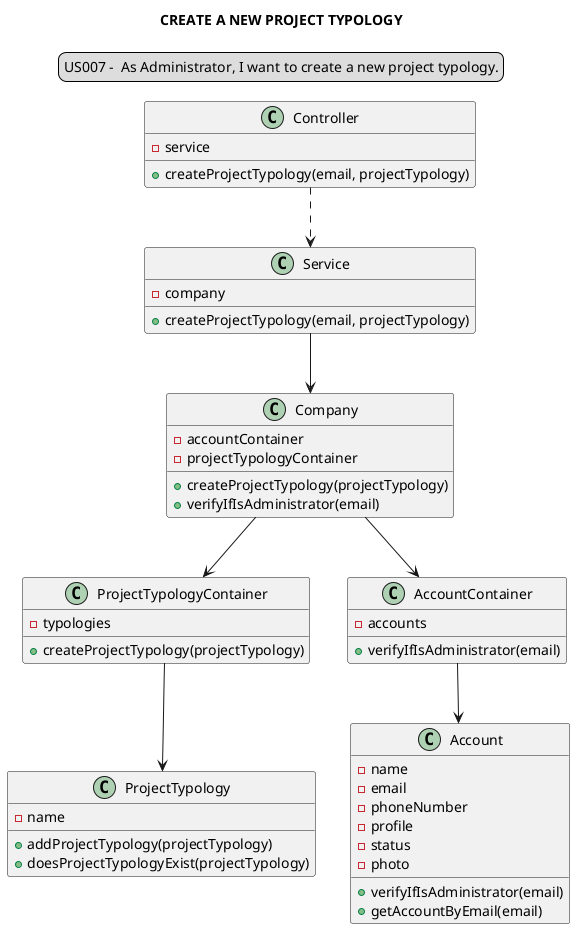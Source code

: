 @startuml

legend top
US007 -  As Administrator, I want to create a new project typology.
end legend
skinparam sequenceMessageAlign center
title CREATE A NEW PROJECT TYPOLOGY

"Controller" ..> "Service"
"Service" --> "Company"
"Company" --> "ProjectTypologyContainer"
"Company" --> "AccountContainer"
"ProjectTypologyContainer" --> "ProjectTypology"
"AccountContainer" --> "Account"

class "Controller" {
-service
+createProjectTypology(email, projectTypology)
}
class "Service" {
-company
+createProjectTypology(email, projectTypology)
}
class "Company" {
-accountContainer
-projectTypologyContainer
+createProjectTypology(projectTypology)
+verifyIfIsAdministrator(email)
}
class "ProjectTypologyContainer"{
-typologies
+createProjectTypology(projectTypology)
}
class "AccountContainer"{
-accounts
+verifyIfIsAdministrator(email)
}
class "ProjectTypology"{
-name
+addProjectTypology(projectTypology)
+doesProjectTypologyExist(projectTypology)
}

class "Account"{
-name
-email
-phoneNumber
-profile
-status
-photo
+verifyIfIsAdministrator(email)
+getAccountByEmail(email)
}
@enduml